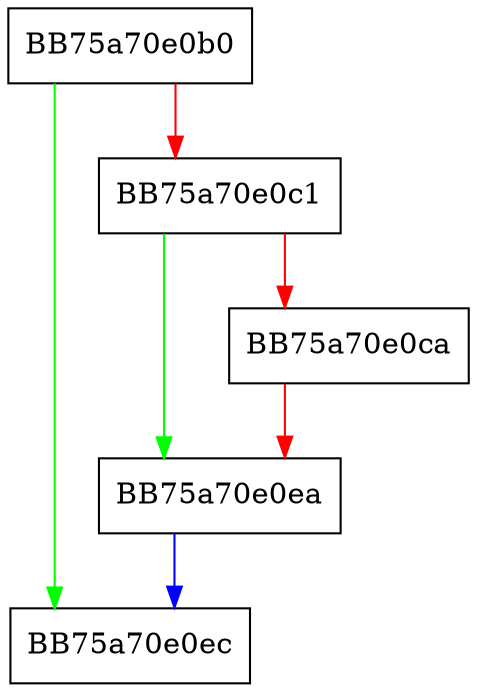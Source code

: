 digraph Release {
  node [shape="box"];
  graph [splines=ortho];
  BB75a70e0b0 -> BB75a70e0ec [color="green"];
  BB75a70e0b0 -> BB75a70e0c1 [color="red"];
  BB75a70e0c1 -> BB75a70e0ea [color="green"];
  BB75a70e0c1 -> BB75a70e0ca [color="red"];
  BB75a70e0ca -> BB75a70e0ea [color="red"];
  BB75a70e0ea -> BB75a70e0ec [color="blue"];
}